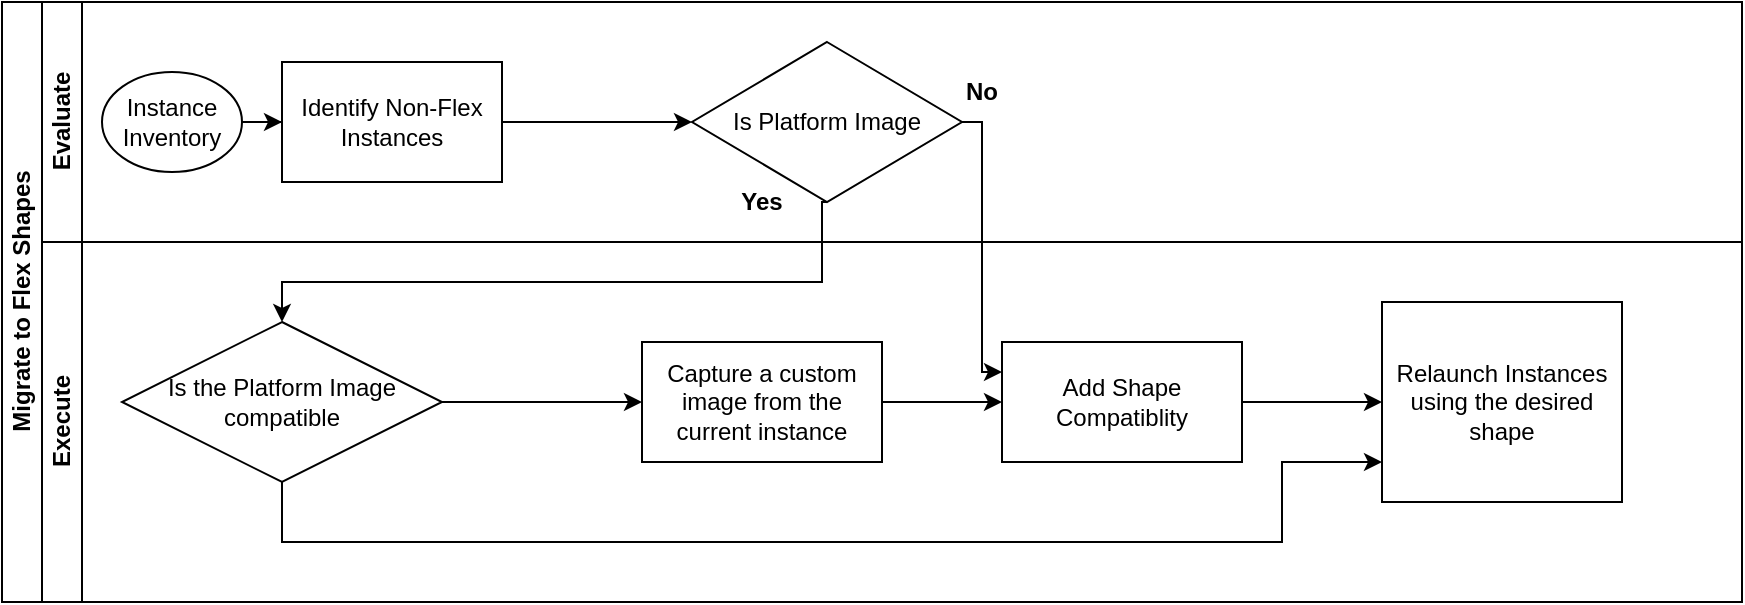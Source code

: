<mxfile version="20.4.0" type="github">
  <diagram id="prtHgNgQTEPvFCAcTncT" name="Page-1">
    <mxGraphModel dx="1465" dy="1215" grid="1" gridSize="10" guides="1" tooltips="1" connect="1" arrows="1" fold="1" page="1" pageScale="1" pageWidth="827" pageHeight="1169" math="0" shadow="0">
      <root>
        <mxCell id="0" />
        <mxCell id="1" parent="0" />
        <mxCell id="dNxyNK7c78bLwvsdeMH5-19" value="&lt;div&gt;Migrate to Flex Shapes&lt;/div&gt;" style="swimlane;html=1;childLayout=stackLayout;resizeParent=1;resizeParentMax=0;horizontal=0;startSize=20;horizontalStack=0;" parent="1" vertex="1">
          <mxGeometry x="120" y="120" width="870" height="300" as="geometry" />
        </mxCell>
        <mxCell id="dNxyNK7c78bLwvsdeMH5-20" value="Evaluate" style="swimlane;html=1;startSize=20;horizontal=0;" parent="dNxyNK7c78bLwvsdeMH5-19" vertex="1">
          <mxGeometry x="20" width="850" height="120" as="geometry" />
        </mxCell>
        <mxCell id="dNxyNK7c78bLwvsdeMH5-25" value="" style="edgeStyle=orthogonalEdgeStyle;rounded=0;orthogonalLoop=1;jettySize=auto;html=1;" parent="dNxyNK7c78bLwvsdeMH5-20" source="dNxyNK7c78bLwvsdeMH5-23" target="dNxyNK7c78bLwvsdeMH5-24" edge="1">
          <mxGeometry relative="1" as="geometry" />
        </mxCell>
        <mxCell id="dNxyNK7c78bLwvsdeMH5-23" value="Instance Inventory " style="ellipse;whiteSpace=wrap;html=1;" parent="dNxyNK7c78bLwvsdeMH5-20" vertex="1">
          <mxGeometry x="30" y="35" width="70" height="50" as="geometry" />
        </mxCell>
        <mxCell id="dNxyNK7c78bLwvsdeMH5-24" value="Identify Non-Flex Instances " style="rounded=0;whiteSpace=wrap;html=1;fontFamily=Helvetica;fontSize=12;fontColor=#000000;align=center;" parent="dNxyNK7c78bLwvsdeMH5-20" vertex="1">
          <mxGeometry x="120" y="30" width="110" height="60" as="geometry" />
        </mxCell>
        <mxCell id="-BbiLV9v_ne7FSzySpl9-26" value="&lt;b&gt;No&lt;/b&gt;" style="text;html=1;strokeColor=none;fillColor=none;align=center;verticalAlign=middle;whiteSpace=wrap;rounded=0;" vertex="1" parent="dNxyNK7c78bLwvsdeMH5-20">
          <mxGeometry x="440" y="30" width="60" height="30" as="geometry" />
        </mxCell>
        <mxCell id="-BbiLV9v_ne7FSzySpl9-27" value="&lt;b&gt;Yes&lt;/b&gt;" style="text;html=1;strokeColor=none;fillColor=none;align=center;verticalAlign=middle;whiteSpace=wrap;rounded=0;" vertex="1" parent="dNxyNK7c78bLwvsdeMH5-20">
          <mxGeometry x="330" y="90" width="60" height="20" as="geometry" />
        </mxCell>
        <mxCell id="dNxyNK7c78bLwvsdeMH5-21" value="&lt;div&gt;Execute&lt;/div&gt;" style="swimlane;html=1;startSize=20;horizontal=0;" parent="dNxyNK7c78bLwvsdeMH5-19" vertex="1">
          <mxGeometry x="20" y="120" width="850" height="180" as="geometry" />
        </mxCell>
        <mxCell id="-BbiLV9v_ne7FSzySpl9-7" value="Is the Platform Image&lt;br&gt; compatible" style="rhombus;whiteSpace=wrap;html=1;fontColor=#000000;rounded=0;" vertex="1" parent="dNxyNK7c78bLwvsdeMH5-21">
          <mxGeometry x="40" y="40" width="160" height="80" as="geometry" />
        </mxCell>
        <mxCell id="-BbiLV9v_ne7FSzySpl9-14" value="Add Shape Compatiblity" style="whiteSpace=wrap;html=1;fontColor=#000000;rounded=0;" vertex="1" parent="dNxyNK7c78bLwvsdeMH5-21">
          <mxGeometry x="480" y="50" width="120" height="60" as="geometry" />
        </mxCell>
        <mxCell id="-BbiLV9v_ne7FSzySpl9-16" value="Relaunch Instances using the desired shape" style="whiteSpace=wrap;html=1;fontColor=#000000;rounded=0;" vertex="1" parent="dNxyNK7c78bLwvsdeMH5-21">
          <mxGeometry x="670" y="30" width="120" height="100" as="geometry" />
        </mxCell>
        <mxCell id="-BbiLV9v_ne7FSzySpl9-17" value="" style="edgeStyle=orthogonalEdgeStyle;rounded=0;orthogonalLoop=1;jettySize=auto;html=1;" edge="1" parent="dNxyNK7c78bLwvsdeMH5-21" source="-BbiLV9v_ne7FSzySpl9-14" target="-BbiLV9v_ne7FSzySpl9-16">
          <mxGeometry relative="1" as="geometry" />
        </mxCell>
        <mxCell id="-BbiLV9v_ne7FSzySpl9-18" style="edgeStyle=orthogonalEdgeStyle;rounded=0;orthogonalLoop=1;jettySize=auto;html=1;" edge="1" parent="dNxyNK7c78bLwvsdeMH5-21" source="-BbiLV9v_ne7FSzySpl9-7" target="-BbiLV9v_ne7FSzySpl9-16">
          <mxGeometry relative="1" as="geometry">
            <mxPoint x="650" y="110" as="targetPoint" />
            <Array as="points">
              <mxPoint x="120" y="150" />
              <mxPoint x="620" y="150" />
              <mxPoint x="620" y="110" />
            </Array>
          </mxGeometry>
        </mxCell>
        <mxCell id="-BbiLV9v_ne7FSzySpl9-8" value="" style="edgeStyle=orthogonalEdgeStyle;rounded=0;orthogonalLoop=1;jettySize=auto;html=1;entryX=0.5;entryY=0;entryDx=0;entryDy=0;exitX=0.5;exitY=1;exitDx=0;exitDy=0;" edge="1" parent="1" source="-BbiLV9v_ne7FSzySpl9-3" target="-BbiLV9v_ne7FSzySpl9-7">
          <mxGeometry relative="1" as="geometry">
            <mxPoint x="290" y="330" as="targetPoint" />
            <Array as="points">
              <mxPoint x="530" y="220" />
              <mxPoint x="530" y="260" />
              <mxPoint x="260" y="260" />
            </Array>
          </mxGeometry>
        </mxCell>
        <mxCell id="-BbiLV9v_ne7FSzySpl9-24" style="edgeStyle=orthogonalEdgeStyle;rounded=0;orthogonalLoop=1;jettySize=auto;html=1;entryX=0;entryY=0.25;entryDx=0;entryDy=0;strokeColor=#000000;fillColor=#141414;" edge="1" parent="1" source="-BbiLV9v_ne7FSzySpl9-3" target="-BbiLV9v_ne7FSzySpl9-14">
          <mxGeometry relative="1" as="geometry">
            <Array as="points">
              <mxPoint x="610" y="180" />
              <mxPoint x="610" y="305" />
            </Array>
          </mxGeometry>
        </mxCell>
        <mxCell id="-BbiLV9v_ne7FSzySpl9-3" value="Is Platform Image " style="rhombus;whiteSpace=wrap;html=1;fontColor=#000000;rounded=0;" vertex="1" parent="1">
          <mxGeometry x="465" y="140" width="135" height="80" as="geometry" />
        </mxCell>
        <mxCell id="-BbiLV9v_ne7FSzySpl9-4" value="" style="edgeStyle=orthogonalEdgeStyle;rounded=0;orthogonalLoop=1;jettySize=auto;html=1;" edge="1" parent="1" source="dNxyNK7c78bLwvsdeMH5-24" target="-BbiLV9v_ne7FSzySpl9-3">
          <mxGeometry relative="1" as="geometry" />
        </mxCell>
        <mxCell id="-BbiLV9v_ne7FSzySpl9-15" value="" style="edgeStyle=orthogonalEdgeStyle;rounded=0;orthogonalLoop=1;jettySize=auto;html=1;" edge="1" parent="1" source="-BbiLV9v_ne7FSzySpl9-12" target="-BbiLV9v_ne7FSzySpl9-14">
          <mxGeometry relative="1" as="geometry" />
        </mxCell>
        <mxCell id="-BbiLV9v_ne7FSzySpl9-12" value="Capture a custom image from the current instance " style="whiteSpace=wrap;html=1;fontColor=#000000;rounded=0;" vertex="1" parent="1">
          <mxGeometry x="440" y="290" width="120" height="60" as="geometry" />
        </mxCell>
        <mxCell id="-BbiLV9v_ne7FSzySpl9-13" value="" style="edgeStyle=orthogonalEdgeStyle;rounded=0;orthogonalLoop=1;jettySize=auto;html=1;" edge="1" parent="1" source="-BbiLV9v_ne7FSzySpl9-7" target="-BbiLV9v_ne7FSzySpl9-12">
          <mxGeometry relative="1" as="geometry" />
        </mxCell>
      </root>
    </mxGraphModel>
  </diagram>
</mxfile>
